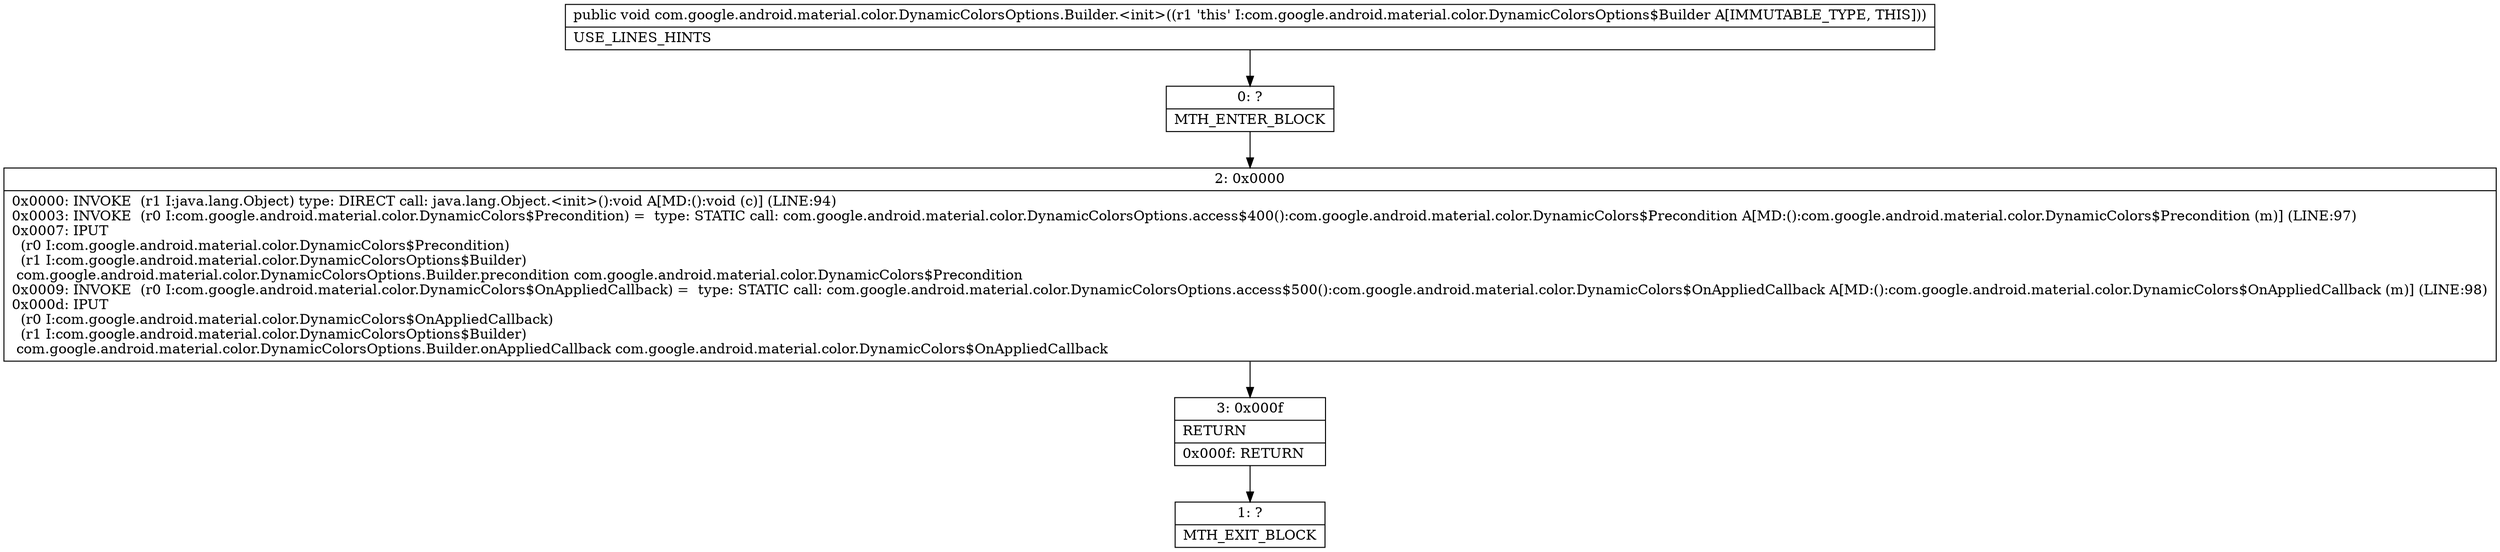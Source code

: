 digraph "CFG forcom.google.android.material.color.DynamicColorsOptions.Builder.\<init\>()V" {
Node_0 [shape=record,label="{0\:\ ?|MTH_ENTER_BLOCK\l}"];
Node_2 [shape=record,label="{2\:\ 0x0000|0x0000: INVOKE  (r1 I:java.lang.Object) type: DIRECT call: java.lang.Object.\<init\>():void A[MD:():void (c)] (LINE:94)\l0x0003: INVOKE  (r0 I:com.google.android.material.color.DynamicColors$Precondition) =  type: STATIC call: com.google.android.material.color.DynamicColorsOptions.access$400():com.google.android.material.color.DynamicColors$Precondition A[MD:():com.google.android.material.color.DynamicColors$Precondition (m)] (LINE:97)\l0x0007: IPUT  \l  (r0 I:com.google.android.material.color.DynamicColors$Precondition)\l  (r1 I:com.google.android.material.color.DynamicColorsOptions$Builder)\l com.google.android.material.color.DynamicColorsOptions.Builder.precondition com.google.android.material.color.DynamicColors$Precondition \l0x0009: INVOKE  (r0 I:com.google.android.material.color.DynamicColors$OnAppliedCallback) =  type: STATIC call: com.google.android.material.color.DynamicColorsOptions.access$500():com.google.android.material.color.DynamicColors$OnAppliedCallback A[MD:():com.google.android.material.color.DynamicColors$OnAppliedCallback (m)] (LINE:98)\l0x000d: IPUT  \l  (r0 I:com.google.android.material.color.DynamicColors$OnAppliedCallback)\l  (r1 I:com.google.android.material.color.DynamicColorsOptions$Builder)\l com.google.android.material.color.DynamicColorsOptions.Builder.onAppliedCallback com.google.android.material.color.DynamicColors$OnAppliedCallback \l}"];
Node_3 [shape=record,label="{3\:\ 0x000f|RETURN\l|0x000f: RETURN   \l}"];
Node_1 [shape=record,label="{1\:\ ?|MTH_EXIT_BLOCK\l}"];
MethodNode[shape=record,label="{public void com.google.android.material.color.DynamicColorsOptions.Builder.\<init\>((r1 'this' I:com.google.android.material.color.DynamicColorsOptions$Builder A[IMMUTABLE_TYPE, THIS]))  | USE_LINES_HINTS\l}"];
MethodNode -> Node_0;Node_0 -> Node_2;
Node_2 -> Node_3;
Node_3 -> Node_1;
}

